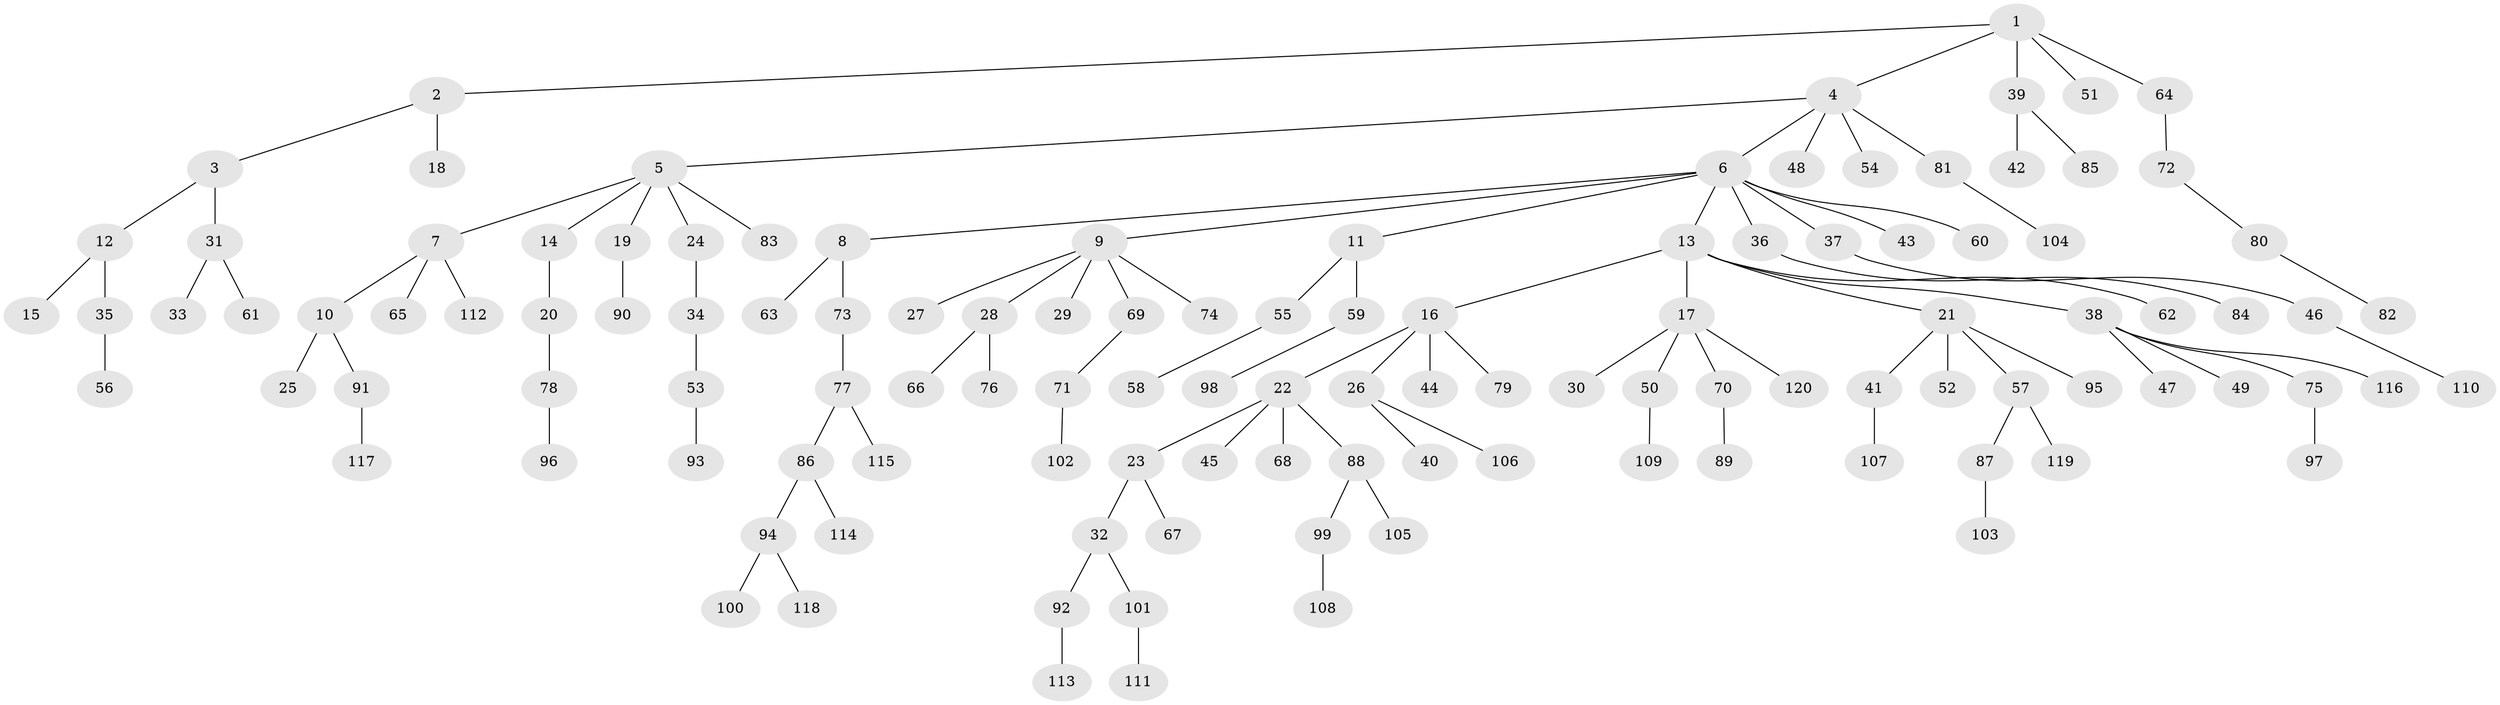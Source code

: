// Generated by graph-tools (version 1.1) at 2025/15/03/09/25 04:15:23]
// undirected, 120 vertices, 119 edges
graph export_dot {
graph [start="1"]
  node [color=gray90,style=filled];
  1;
  2;
  3;
  4;
  5;
  6;
  7;
  8;
  9;
  10;
  11;
  12;
  13;
  14;
  15;
  16;
  17;
  18;
  19;
  20;
  21;
  22;
  23;
  24;
  25;
  26;
  27;
  28;
  29;
  30;
  31;
  32;
  33;
  34;
  35;
  36;
  37;
  38;
  39;
  40;
  41;
  42;
  43;
  44;
  45;
  46;
  47;
  48;
  49;
  50;
  51;
  52;
  53;
  54;
  55;
  56;
  57;
  58;
  59;
  60;
  61;
  62;
  63;
  64;
  65;
  66;
  67;
  68;
  69;
  70;
  71;
  72;
  73;
  74;
  75;
  76;
  77;
  78;
  79;
  80;
  81;
  82;
  83;
  84;
  85;
  86;
  87;
  88;
  89;
  90;
  91;
  92;
  93;
  94;
  95;
  96;
  97;
  98;
  99;
  100;
  101;
  102;
  103;
  104;
  105;
  106;
  107;
  108;
  109;
  110;
  111;
  112;
  113;
  114;
  115;
  116;
  117;
  118;
  119;
  120;
  1 -- 2;
  1 -- 4;
  1 -- 39;
  1 -- 51;
  1 -- 64;
  2 -- 3;
  2 -- 18;
  3 -- 12;
  3 -- 31;
  4 -- 5;
  4 -- 6;
  4 -- 48;
  4 -- 54;
  4 -- 81;
  5 -- 7;
  5 -- 14;
  5 -- 19;
  5 -- 24;
  5 -- 83;
  6 -- 8;
  6 -- 9;
  6 -- 11;
  6 -- 13;
  6 -- 36;
  6 -- 37;
  6 -- 43;
  6 -- 60;
  7 -- 10;
  7 -- 65;
  7 -- 112;
  8 -- 63;
  8 -- 73;
  9 -- 27;
  9 -- 28;
  9 -- 29;
  9 -- 69;
  9 -- 74;
  10 -- 25;
  10 -- 91;
  11 -- 55;
  11 -- 59;
  12 -- 15;
  12 -- 35;
  13 -- 16;
  13 -- 17;
  13 -- 21;
  13 -- 38;
  13 -- 62;
  14 -- 20;
  16 -- 22;
  16 -- 26;
  16 -- 44;
  16 -- 79;
  17 -- 30;
  17 -- 50;
  17 -- 70;
  17 -- 120;
  19 -- 90;
  20 -- 78;
  21 -- 41;
  21 -- 52;
  21 -- 57;
  21 -- 95;
  22 -- 23;
  22 -- 45;
  22 -- 68;
  22 -- 88;
  23 -- 32;
  23 -- 67;
  24 -- 34;
  26 -- 40;
  26 -- 106;
  28 -- 66;
  28 -- 76;
  31 -- 33;
  31 -- 61;
  32 -- 92;
  32 -- 101;
  34 -- 53;
  35 -- 56;
  36 -- 84;
  37 -- 46;
  38 -- 47;
  38 -- 49;
  38 -- 75;
  38 -- 116;
  39 -- 42;
  39 -- 85;
  41 -- 107;
  46 -- 110;
  50 -- 109;
  53 -- 93;
  55 -- 58;
  57 -- 87;
  57 -- 119;
  59 -- 98;
  64 -- 72;
  69 -- 71;
  70 -- 89;
  71 -- 102;
  72 -- 80;
  73 -- 77;
  75 -- 97;
  77 -- 86;
  77 -- 115;
  78 -- 96;
  80 -- 82;
  81 -- 104;
  86 -- 94;
  86 -- 114;
  87 -- 103;
  88 -- 99;
  88 -- 105;
  91 -- 117;
  92 -- 113;
  94 -- 100;
  94 -- 118;
  99 -- 108;
  101 -- 111;
}
